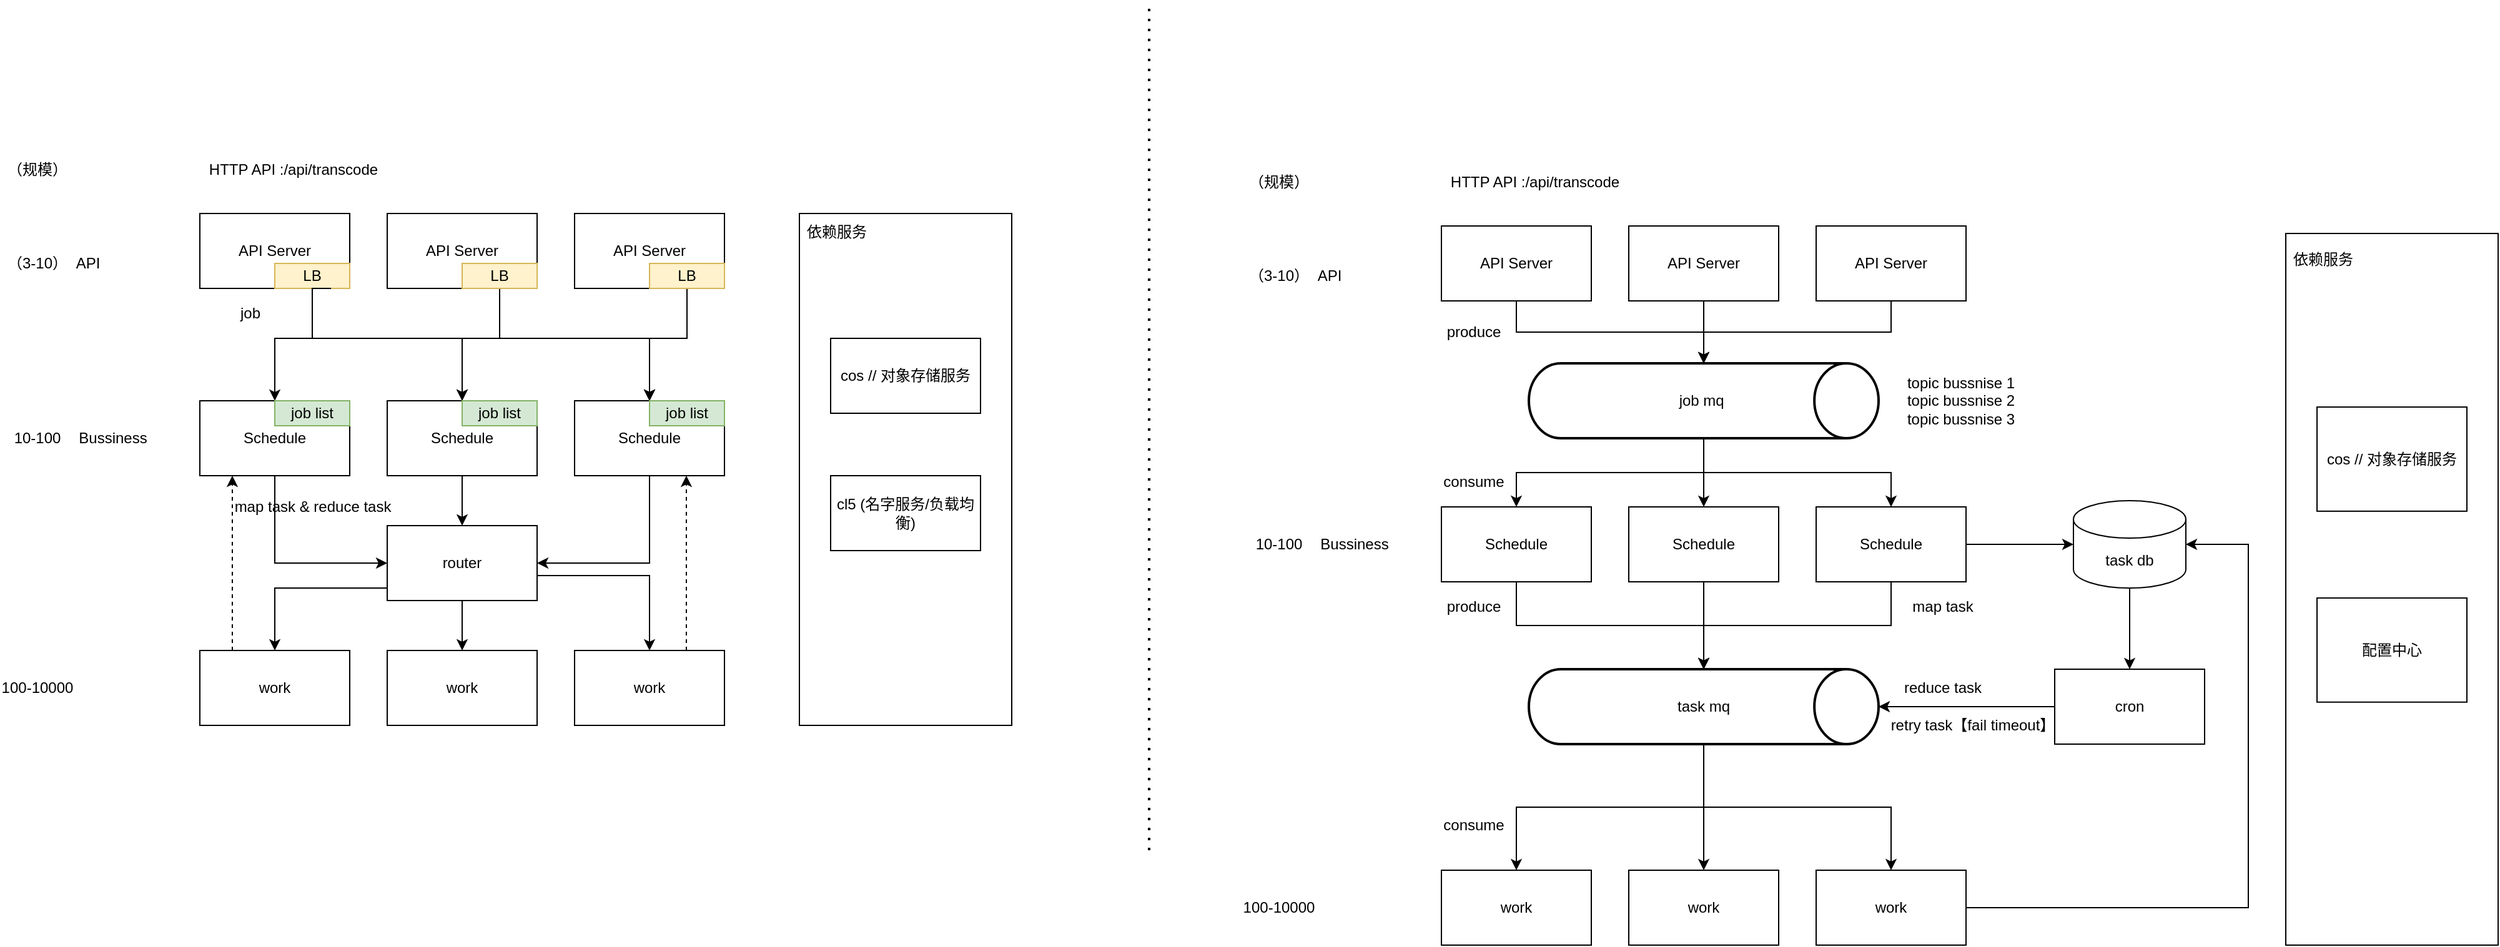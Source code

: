 <mxfile version="20.3.3" type="github"><diagram id="g4YBEnjiZ_k9PuE5IaUu" name="第 1 页"><mxGraphModel dx="1773" dy="1621" grid="1" gridSize="10" guides="1" tooltips="1" connect="1" arrows="1" fold="1" page="1" pageScale="1" pageWidth="827" pageHeight="1169" math="0" shadow="0"><root><mxCell id="0"/><mxCell id="1" parent="0"/><mxCell id="xKbY1_EiH0NStnXaUmzT-1" value="API Server" style="rounded=0;whiteSpace=wrap;html=1;" vertex="1" parent="1"><mxGeometry y="150" width="120" height="60" as="geometry"/></mxCell><mxCell id="xKbY1_EiH0NStnXaUmzT-2" value="API Server" style="rounded=0;whiteSpace=wrap;html=1;" vertex="1" parent="1"><mxGeometry x="150" y="150" width="120" height="60" as="geometry"/></mxCell><mxCell id="xKbY1_EiH0NStnXaUmzT-3" value="API Server" style="rounded=0;whiteSpace=wrap;html=1;" vertex="1" parent="1"><mxGeometry x="300" y="150" width="120" height="60" as="geometry"/></mxCell><mxCell id="xKbY1_EiH0NStnXaUmzT-37" style="edgeStyle=orthogonalEdgeStyle;rounded=0;orthogonalLoop=1;jettySize=auto;html=1;" edge="1" parent="1" source="xKbY1_EiH0NStnXaUmzT-4"><mxGeometry relative="1" as="geometry"><mxPoint x="150" y="430" as="targetPoint"/><Array as="points"><mxPoint x="60" y="430"/><mxPoint x="150" y="430"/></Array></mxGeometry></mxCell><mxCell id="xKbY1_EiH0NStnXaUmzT-4" value="Schedule" style="rounded=0;whiteSpace=wrap;html=1;" vertex="1" parent="1"><mxGeometry y="300" width="120" height="60" as="geometry"/></mxCell><mxCell id="xKbY1_EiH0NStnXaUmzT-38" style="edgeStyle=orthogonalEdgeStyle;rounded=0;orthogonalLoop=1;jettySize=auto;html=1;entryX=0.5;entryY=0;entryDx=0;entryDy=0;" edge="1" parent="1" source="xKbY1_EiH0NStnXaUmzT-5" target="xKbY1_EiH0NStnXaUmzT-36"><mxGeometry relative="1" as="geometry"/></mxCell><mxCell id="xKbY1_EiH0NStnXaUmzT-5" value="Schedule" style="rounded=0;whiteSpace=wrap;html=1;" vertex="1" parent="1"><mxGeometry x="150" y="300" width="120" height="60" as="geometry"/></mxCell><mxCell id="xKbY1_EiH0NStnXaUmzT-39" style="edgeStyle=orthogonalEdgeStyle;rounded=0;orthogonalLoop=1;jettySize=auto;html=1;entryX=1;entryY=0.5;entryDx=0;entryDy=0;" edge="1" parent="1" source="xKbY1_EiH0NStnXaUmzT-6" target="xKbY1_EiH0NStnXaUmzT-36"><mxGeometry relative="1" as="geometry"><Array as="points"><mxPoint x="360" y="430"/></Array></mxGeometry></mxCell><mxCell id="xKbY1_EiH0NStnXaUmzT-6" value="Schedule" style="rounded=0;whiteSpace=wrap;html=1;" vertex="1" parent="1"><mxGeometry x="300" y="300" width="120" height="60" as="geometry"/></mxCell><mxCell id="xKbY1_EiH0NStnXaUmzT-7" value="API" style="text;html=1;align=center;verticalAlign=middle;resizable=0;points=[];autosize=1;strokeColor=none;fillColor=none;" vertex="1" parent="1"><mxGeometry x="-110" y="175" width="40" height="30" as="geometry"/></mxCell><mxCell id="xKbY1_EiH0NStnXaUmzT-8" value="Bussiness" style="text;html=1;align=center;verticalAlign=middle;resizable=0;points=[];autosize=1;strokeColor=none;fillColor=none;" vertex="1" parent="1"><mxGeometry x="-110" y="315" width="80" height="30" as="geometry"/></mxCell><mxCell id="xKbY1_EiH0NStnXaUmzT-12" style="edgeStyle=orthogonalEdgeStyle;rounded=0;orthogonalLoop=1;jettySize=auto;html=1;" edge="1" parent="1" source="xKbY1_EiH0NStnXaUmzT-9" target="xKbY1_EiH0NStnXaUmzT-4"><mxGeometry relative="1" as="geometry"><Array as="points"><mxPoint x="90" y="250"/><mxPoint x="60" y="250"/></Array></mxGeometry></mxCell><mxCell id="xKbY1_EiH0NStnXaUmzT-13" style="edgeStyle=orthogonalEdgeStyle;rounded=0;orthogonalLoop=1;jettySize=auto;html=1;" edge="1" parent="1" source="xKbY1_EiH0NStnXaUmzT-9" target="xKbY1_EiH0NStnXaUmzT-5"><mxGeometry relative="1" as="geometry"><Array as="points"><mxPoint x="90" y="250"/><mxPoint x="210" y="250"/></Array></mxGeometry></mxCell><mxCell id="xKbY1_EiH0NStnXaUmzT-9" value="LB" style="rounded=0;whiteSpace=wrap;html=1;fillColor=#fff2cc;strokeColor=#d6b656;" vertex="1" parent="1"><mxGeometry x="60" y="190" width="60" height="20" as="geometry"/></mxCell><mxCell id="xKbY1_EiH0NStnXaUmzT-16" style="edgeStyle=orthogonalEdgeStyle;rounded=0;orthogonalLoop=1;jettySize=auto;html=1;entryX=0.5;entryY=0;entryDx=0;entryDy=0;" edge="1" parent="1" source="xKbY1_EiH0NStnXaUmzT-10" target="xKbY1_EiH0NStnXaUmzT-5"><mxGeometry relative="1" as="geometry"><Array as="points"><mxPoint x="240" y="250"/><mxPoint x="210" y="250"/></Array></mxGeometry></mxCell><mxCell id="xKbY1_EiH0NStnXaUmzT-17" style="edgeStyle=orthogonalEdgeStyle;rounded=0;orthogonalLoop=1;jettySize=auto;html=1;entryX=0.5;entryY=0;entryDx=0;entryDy=0;" edge="1" parent="1" source="xKbY1_EiH0NStnXaUmzT-10" target="xKbY1_EiH0NStnXaUmzT-6"><mxGeometry relative="1" as="geometry"><Array as="points"><mxPoint x="240" y="250"/><mxPoint x="360" y="250"/></Array></mxGeometry></mxCell><mxCell id="xKbY1_EiH0NStnXaUmzT-10" value="LB" style="rounded=0;whiteSpace=wrap;html=1;fillColor=#fff2cc;strokeColor=#d6b656;" vertex="1" parent="1"><mxGeometry x="210" y="190" width="60" height="20" as="geometry"/></mxCell><mxCell id="xKbY1_EiH0NStnXaUmzT-18" style="edgeStyle=orthogonalEdgeStyle;rounded=0;orthogonalLoop=1;jettySize=auto;html=1;" edge="1" parent="1" source="xKbY1_EiH0NStnXaUmzT-11" target="xKbY1_EiH0NStnXaUmzT-6"><mxGeometry relative="1" as="geometry"><Array as="points"><mxPoint x="390" y="250"/><mxPoint x="360" y="250"/></Array></mxGeometry></mxCell><mxCell id="xKbY1_EiH0NStnXaUmzT-11" value="LB" style="rounded=0;whiteSpace=wrap;html=1;fillColor=#fff2cc;strokeColor=#d6b656;" vertex="1" parent="1"><mxGeometry x="360" y="190" width="60" height="20" as="geometry"/></mxCell><mxCell id="xKbY1_EiH0NStnXaUmzT-15" style="edgeStyle=orthogonalEdgeStyle;rounded=0;orthogonalLoop=1;jettySize=auto;html=1;entryX=0.5;entryY=0;entryDx=0;entryDy=0;exitX=0.75;exitY=1;exitDx=0;exitDy=0;" edge="1" parent="1" source="xKbY1_EiH0NStnXaUmzT-9" target="xKbY1_EiH0NStnXaUmzT-6"><mxGeometry relative="1" as="geometry"><mxPoint x="100" y="220" as="sourcePoint"/><mxPoint x="220" y="310" as="targetPoint"/><Array as="points"><mxPoint x="90" y="210"/><mxPoint x="90" y="250"/><mxPoint x="360" y="250"/></Array></mxGeometry></mxCell><mxCell id="xKbY1_EiH0NStnXaUmzT-19" value="HTTP API :/api/transcode" style="text;html=1;strokeColor=none;fillColor=none;align=center;verticalAlign=middle;whiteSpace=wrap;rounded=0;" vertex="1" parent="1"><mxGeometry y="100" width="150" height="30" as="geometry"/></mxCell><mxCell id="xKbY1_EiH0NStnXaUmzT-51" style="edgeStyle=orthogonalEdgeStyle;rounded=0;orthogonalLoop=1;jettySize=auto;html=1;entryX=0.5;entryY=1;entryDx=0;entryDy=0;dashed=1;" edge="1" parent="1"><mxGeometry relative="1" as="geometry"><mxPoint x="26" y="500" as="sourcePoint"/><mxPoint x="26" y="360" as="targetPoint"/><Array as="points"><mxPoint x="26" y="400"/><mxPoint x="26" y="400"/></Array></mxGeometry></mxCell><mxCell id="xKbY1_EiH0NStnXaUmzT-25" value="work" style="rounded=0;whiteSpace=wrap;html=1;" vertex="1" parent="1"><mxGeometry y="500" width="120" height="60" as="geometry"/></mxCell><mxCell id="xKbY1_EiH0NStnXaUmzT-26" value="work" style="rounded=0;whiteSpace=wrap;html=1;" vertex="1" parent="1"><mxGeometry x="150" y="500" width="120" height="60" as="geometry"/></mxCell><mxCell id="xKbY1_EiH0NStnXaUmzT-27" value="work" style="rounded=0;whiteSpace=wrap;html=1;" vertex="1" parent="1"><mxGeometry x="300" y="500" width="120" height="60" as="geometry"/></mxCell><mxCell id="xKbY1_EiH0NStnXaUmzT-40" style="edgeStyle=orthogonalEdgeStyle;rounded=0;orthogonalLoop=1;jettySize=auto;html=1;" edge="1" parent="1" source="xKbY1_EiH0NStnXaUmzT-36" target="xKbY1_EiH0NStnXaUmzT-25"><mxGeometry relative="1" as="geometry"><Array as="points"><mxPoint x="60" y="450"/></Array></mxGeometry></mxCell><mxCell id="xKbY1_EiH0NStnXaUmzT-41" value="" style="edgeStyle=orthogonalEdgeStyle;rounded=0;orthogonalLoop=1;jettySize=auto;html=1;" edge="1" parent="1" source="xKbY1_EiH0NStnXaUmzT-36" target="xKbY1_EiH0NStnXaUmzT-26"><mxGeometry relative="1" as="geometry"/></mxCell><mxCell id="xKbY1_EiH0NStnXaUmzT-42" style="edgeStyle=orthogonalEdgeStyle;rounded=0;orthogonalLoop=1;jettySize=auto;html=1;" edge="1" parent="1" source="xKbY1_EiH0NStnXaUmzT-36" target="xKbY1_EiH0NStnXaUmzT-27"><mxGeometry relative="1" as="geometry"><Array as="points"><mxPoint x="360" y="440"/></Array></mxGeometry></mxCell><mxCell id="xKbY1_EiH0NStnXaUmzT-36" value="router" style="rounded=0;whiteSpace=wrap;html=1;" vertex="1" parent="1"><mxGeometry x="150" y="400" width="120" height="60" as="geometry"/></mxCell><mxCell id="xKbY1_EiH0NStnXaUmzT-44" value="" style="group" vertex="1" connectable="0" parent="1"><mxGeometry x="480" y="150" width="170" height="410" as="geometry"/></mxCell><mxCell id="xKbY1_EiH0NStnXaUmzT-21" value="" style="rounded=0;whiteSpace=wrap;html=1;" vertex="1" parent="xKbY1_EiH0NStnXaUmzT-44"><mxGeometry width="170" height="410" as="geometry"/></mxCell><mxCell id="xKbY1_EiH0NStnXaUmzT-22" value="cos // 对象存储服务" style="rounded=0;whiteSpace=wrap;html=1;" vertex="1" parent="xKbY1_EiH0NStnXaUmzT-44"><mxGeometry x="25" y="100" width="120" height="60" as="geometry"/></mxCell><mxCell id="xKbY1_EiH0NStnXaUmzT-23" value="cl5 (名字服务/负载均衡)" style="rounded=0;whiteSpace=wrap;html=1;" vertex="1" parent="xKbY1_EiH0NStnXaUmzT-44"><mxGeometry x="25" y="210" width="120" height="60" as="geometry"/></mxCell><mxCell id="xKbY1_EiH0NStnXaUmzT-43" value="依赖服务" style="text;html=1;strokeColor=none;fillColor=none;align=center;verticalAlign=middle;whiteSpace=wrap;rounded=0;" vertex="1" parent="xKbY1_EiH0NStnXaUmzT-44"><mxGeometry width="60" height="30" as="geometry"/></mxCell><mxCell id="xKbY1_EiH0NStnXaUmzT-45" value="（3-10）" style="text;html=1;strokeColor=none;fillColor=none;align=center;verticalAlign=middle;whiteSpace=wrap;rounded=0;" vertex="1" parent="1"><mxGeometry x="-160" y="175" width="60" height="30" as="geometry"/></mxCell><mxCell id="xKbY1_EiH0NStnXaUmzT-46" value="10-100" style="text;html=1;strokeColor=none;fillColor=none;align=center;verticalAlign=middle;whiteSpace=wrap;rounded=0;" vertex="1" parent="1"><mxGeometry x="-160" y="315" width="60" height="30" as="geometry"/></mxCell><mxCell id="xKbY1_EiH0NStnXaUmzT-48" value="100-10000" style="text;html=1;strokeColor=none;fillColor=none;align=center;verticalAlign=middle;whiteSpace=wrap;rounded=0;" vertex="1" parent="1"><mxGeometry x="-160" y="515" width="60" height="30" as="geometry"/></mxCell><mxCell id="xKbY1_EiH0NStnXaUmzT-49" value="（规模）" style="text;html=1;strokeColor=none;fillColor=none;align=center;verticalAlign=middle;whiteSpace=wrap;rounded=0;" vertex="1" parent="1"><mxGeometry x="-160" y="100" width="60" height="30" as="geometry"/></mxCell><mxCell id="xKbY1_EiH0NStnXaUmzT-52" style="edgeStyle=orthogonalEdgeStyle;rounded=0;orthogonalLoop=1;jettySize=auto;html=1;dashed=1;" edge="1" parent="1"><mxGeometry relative="1" as="geometry"><mxPoint x="389.5" y="500" as="sourcePoint"/><mxPoint x="389.5" y="360" as="targetPoint"/><Array as="points"/></mxGeometry></mxCell><mxCell id="xKbY1_EiH0NStnXaUmzT-53" value="" style="endArrow=none;dashed=1;html=1;dashPattern=1 3;strokeWidth=2;rounded=0;" edge="1" parent="1"><mxGeometry width="50" height="50" relative="1" as="geometry"><mxPoint x="760" y="660" as="sourcePoint"/><mxPoint x="760" y="-20" as="targetPoint"/></mxGeometry></mxCell><mxCell id="xKbY1_EiH0NStnXaUmzT-89" style="edgeStyle=orthogonalEdgeStyle;rounded=0;orthogonalLoop=1;jettySize=auto;html=1;" edge="1" parent="1" source="xKbY1_EiH0NStnXaUmzT-54" target="xKbY1_EiH0NStnXaUmzT-88"><mxGeometry relative="1" as="geometry"/></mxCell><mxCell id="xKbY1_EiH0NStnXaUmzT-54" value="API Server" style="rounded=0;whiteSpace=wrap;html=1;" vertex="1" parent="1"><mxGeometry x="994" y="160" width="120" height="60" as="geometry"/></mxCell><mxCell id="xKbY1_EiH0NStnXaUmzT-90" style="edgeStyle=orthogonalEdgeStyle;rounded=0;orthogonalLoop=1;jettySize=auto;html=1;entryX=0.5;entryY=0;entryDx=0;entryDy=0;entryPerimeter=0;" edge="1" parent="1" source="xKbY1_EiH0NStnXaUmzT-55" target="xKbY1_EiH0NStnXaUmzT-88"><mxGeometry relative="1" as="geometry"/></mxCell><mxCell id="xKbY1_EiH0NStnXaUmzT-55" value="API Server" style="rounded=0;whiteSpace=wrap;html=1;" vertex="1" parent="1"><mxGeometry x="1144" y="160" width="120" height="60" as="geometry"/></mxCell><mxCell id="xKbY1_EiH0NStnXaUmzT-92" style="edgeStyle=orthogonalEdgeStyle;rounded=0;orthogonalLoop=1;jettySize=auto;html=1;entryX=0.5;entryY=0;entryDx=0;entryDy=0;entryPerimeter=0;" edge="1" parent="1" source="xKbY1_EiH0NStnXaUmzT-56" target="xKbY1_EiH0NStnXaUmzT-88"><mxGeometry relative="1" as="geometry"/></mxCell><mxCell id="xKbY1_EiH0NStnXaUmzT-56" value="API Server" style="rounded=0;whiteSpace=wrap;html=1;" vertex="1" parent="1"><mxGeometry x="1294" y="160" width="120" height="60" as="geometry"/></mxCell><mxCell id="xKbY1_EiH0NStnXaUmzT-105" style="edgeStyle=orthogonalEdgeStyle;rounded=0;orthogonalLoop=1;jettySize=auto;html=1;" edge="1" parent="1" source="xKbY1_EiH0NStnXaUmzT-58" target="xKbY1_EiH0NStnXaUmzT-97"><mxGeometry relative="1" as="geometry"/></mxCell><mxCell id="xKbY1_EiH0NStnXaUmzT-58" value="Schedule" style="rounded=0;whiteSpace=wrap;html=1;" vertex="1" parent="1"><mxGeometry x="994" y="385" width="120" height="60" as="geometry"/></mxCell><mxCell id="xKbY1_EiH0NStnXaUmzT-106" style="edgeStyle=orthogonalEdgeStyle;rounded=0;orthogonalLoop=1;jettySize=auto;html=1;entryX=0.5;entryY=0;entryDx=0;entryDy=0;entryPerimeter=0;" edge="1" parent="1" source="xKbY1_EiH0NStnXaUmzT-60" target="xKbY1_EiH0NStnXaUmzT-97"><mxGeometry relative="1" as="geometry"/></mxCell><mxCell id="xKbY1_EiH0NStnXaUmzT-60" value="Schedule" style="rounded=0;whiteSpace=wrap;html=1;" vertex="1" parent="1"><mxGeometry x="1144" y="385" width="120" height="60" as="geometry"/></mxCell><mxCell id="xKbY1_EiH0NStnXaUmzT-107" style="edgeStyle=orthogonalEdgeStyle;rounded=0;orthogonalLoop=1;jettySize=auto;html=1;entryX=0.5;entryY=0;entryDx=0;entryDy=0;entryPerimeter=0;" edge="1" parent="1" source="xKbY1_EiH0NStnXaUmzT-62" target="xKbY1_EiH0NStnXaUmzT-97"><mxGeometry relative="1" as="geometry"/></mxCell><mxCell id="xKbY1_EiH0NStnXaUmzT-115" style="edgeStyle=orthogonalEdgeStyle;rounded=0;orthogonalLoop=1;jettySize=auto;html=1;" edge="1" parent="1" source="xKbY1_EiH0NStnXaUmzT-62" target="xKbY1_EiH0NStnXaUmzT-111"><mxGeometry relative="1" as="geometry"/></mxCell><mxCell id="xKbY1_EiH0NStnXaUmzT-62" value="Schedule" style="rounded=0;whiteSpace=wrap;html=1;" vertex="1" parent="1"><mxGeometry x="1294" y="385" width="120" height="60" as="geometry"/></mxCell><mxCell id="xKbY1_EiH0NStnXaUmzT-63" value="API" style="text;html=1;align=center;verticalAlign=middle;resizable=0;points=[];autosize=1;strokeColor=none;fillColor=none;" vertex="1" parent="1"><mxGeometry x="884" y="185" width="40" height="30" as="geometry"/></mxCell><mxCell id="xKbY1_EiH0NStnXaUmzT-64" value="Bussiness" style="text;html=1;align=center;verticalAlign=middle;resizable=0;points=[];autosize=1;strokeColor=none;fillColor=none;" vertex="1" parent="1"><mxGeometry x="884" y="400" width="80" height="30" as="geometry"/></mxCell><mxCell id="xKbY1_EiH0NStnXaUmzT-74" value="HTTP API :/api/transcode" style="text;html=1;strokeColor=none;fillColor=none;align=center;verticalAlign=middle;whiteSpace=wrap;rounded=0;" vertex="1" parent="1"><mxGeometry x="994" y="110" width="150" height="30" as="geometry"/></mxCell><mxCell id="xKbY1_EiH0NStnXaUmzT-76" value="work" style="rounded=0;whiteSpace=wrap;html=1;" vertex="1" parent="1"><mxGeometry x="994" y="676" width="120" height="60" as="geometry"/></mxCell><mxCell id="xKbY1_EiH0NStnXaUmzT-77" value="work" style="rounded=0;whiteSpace=wrap;html=1;" vertex="1" parent="1"><mxGeometry x="1144" y="676" width="120" height="60" as="geometry"/></mxCell><mxCell id="xKbY1_EiH0NStnXaUmzT-124" style="edgeStyle=orthogonalEdgeStyle;rounded=0;orthogonalLoop=1;jettySize=auto;html=1;entryX=1;entryY=0.5;entryDx=0;entryDy=0;entryPerimeter=0;" edge="1" parent="1" source="xKbY1_EiH0NStnXaUmzT-78" target="xKbY1_EiH0NStnXaUmzT-111"><mxGeometry relative="1" as="geometry"><mxPoint x="1580" y="420" as="targetPoint"/><Array as="points"><mxPoint x="1640" y="706"/><mxPoint x="1640" y="415"/></Array></mxGeometry></mxCell><mxCell id="xKbY1_EiH0NStnXaUmzT-78" value="work" style="rounded=0;whiteSpace=wrap;html=1;" vertex="1" parent="1"><mxGeometry x="1294" y="676" width="120" height="60" as="geometry"/></mxCell><mxCell id="xKbY1_EiH0NStnXaUmzT-83" value="（3-10）" style="text;html=1;strokeColor=none;fillColor=none;align=center;verticalAlign=middle;whiteSpace=wrap;rounded=0;" vertex="1" parent="1"><mxGeometry x="834" y="185" width="60" height="30" as="geometry"/></mxCell><mxCell id="xKbY1_EiH0NStnXaUmzT-84" value="10-100" style="text;html=1;strokeColor=none;fillColor=none;align=center;verticalAlign=middle;whiteSpace=wrap;rounded=0;" vertex="1" parent="1"><mxGeometry x="834" y="400" width="60" height="30" as="geometry"/></mxCell><mxCell id="xKbY1_EiH0NStnXaUmzT-85" value="100-10000" style="text;html=1;strokeColor=none;fillColor=none;align=center;verticalAlign=middle;whiteSpace=wrap;rounded=0;" vertex="1" parent="1"><mxGeometry x="834" y="691" width="60" height="30" as="geometry"/></mxCell><mxCell id="xKbY1_EiH0NStnXaUmzT-86" value="（规模）" style="text;html=1;strokeColor=none;fillColor=none;align=center;verticalAlign=middle;whiteSpace=wrap;rounded=0;" vertex="1" parent="1"><mxGeometry x="834" y="110" width="60" height="30" as="geometry"/></mxCell><mxCell id="xKbY1_EiH0NStnXaUmzT-94" style="edgeStyle=orthogonalEdgeStyle;rounded=0;orthogonalLoop=1;jettySize=auto;html=1;entryX=0.5;entryY=0;entryDx=0;entryDy=0;" edge="1" parent="1" source="xKbY1_EiH0NStnXaUmzT-88" target="xKbY1_EiH0NStnXaUmzT-58"><mxGeometry relative="1" as="geometry"/></mxCell><mxCell id="xKbY1_EiH0NStnXaUmzT-95" style="edgeStyle=orthogonalEdgeStyle;rounded=0;orthogonalLoop=1;jettySize=auto;html=1;entryX=0.5;entryY=0;entryDx=0;entryDy=0;" edge="1" parent="1" source="xKbY1_EiH0NStnXaUmzT-88" target="xKbY1_EiH0NStnXaUmzT-60"><mxGeometry relative="1" as="geometry"/></mxCell><mxCell id="xKbY1_EiH0NStnXaUmzT-96" style="edgeStyle=orthogonalEdgeStyle;rounded=0;orthogonalLoop=1;jettySize=auto;html=1;" edge="1" parent="1" source="xKbY1_EiH0NStnXaUmzT-88" target="xKbY1_EiH0NStnXaUmzT-62"><mxGeometry relative="1" as="geometry"/></mxCell><mxCell id="xKbY1_EiH0NStnXaUmzT-88" value="job mq&amp;nbsp;" style="strokeWidth=2;html=1;shape=mxgraph.flowchart.direct_data;whiteSpace=wrap;" vertex="1" parent="1"><mxGeometry x="1064" y="270" width="280" height="60" as="geometry"/></mxCell><mxCell id="xKbY1_EiH0NStnXaUmzT-93" value="produce" style="text;html=1;strokeColor=none;fillColor=none;align=center;verticalAlign=middle;whiteSpace=wrap;rounded=0;" vertex="1" parent="1"><mxGeometry x="990" y="230" width="60" height="30" as="geometry"/></mxCell><mxCell id="xKbY1_EiH0NStnXaUmzT-108" style="edgeStyle=orthogonalEdgeStyle;rounded=0;orthogonalLoop=1;jettySize=auto;html=1;entryX=0.5;entryY=0;entryDx=0;entryDy=0;" edge="1" parent="1" source="xKbY1_EiH0NStnXaUmzT-97" target="xKbY1_EiH0NStnXaUmzT-76"><mxGeometry relative="1" as="geometry"/></mxCell><mxCell id="xKbY1_EiH0NStnXaUmzT-109" style="edgeStyle=orthogonalEdgeStyle;rounded=0;orthogonalLoop=1;jettySize=auto;html=1;entryX=0.5;entryY=0;entryDx=0;entryDy=0;" edge="1" parent="1" source="xKbY1_EiH0NStnXaUmzT-97" target="xKbY1_EiH0NStnXaUmzT-77"><mxGeometry relative="1" as="geometry"/></mxCell><mxCell id="xKbY1_EiH0NStnXaUmzT-110" style="edgeStyle=orthogonalEdgeStyle;rounded=0;orthogonalLoop=1;jettySize=auto;html=1;" edge="1" parent="1" source="xKbY1_EiH0NStnXaUmzT-97" target="xKbY1_EiH0NStnXaUmzT-78"><mxGeometry relative="1" as="geometry"/></mxCell><mxCell id="xKbY1_EiH0NStnXaUmzT-97" value="task mq" style="strokeWidth=2;html=1;shape=mxgraph.flowchart.direct_data;whiteSpace=wrap;" vertex="1" parent="1"><mxGeometry x="1064" y="515" width="280" height="60" as="geometry"/></mxCell><mxCell id="xKbY1_EiH0NStnXaUmzT-99" value="job list" style="rounded=0;whiteSpace=wrap;html=1;fillColor=#d5e8d4;strokeColor=#82b366;" vertex="1" parent="1"><mxGeometry x="60" y="300" width="60" height="20" as="geometry"/></mxCell><mxCell id="xKbY1_EiH0NStnXaUmzT-100" value="job list" style="rounded=0;whiteSpace=wrap;html=1;fillColor=#d5e8d4;strokeColor=#82b366;" vertex="1" parent="1"><mxGeometry x="210" y="300" width="60" height="20" as="geometry"/></mxCell><mxCell id="xKbY1_EiH0NStnXaUmzT-101" value="job list" style="rounded=0;whiteSpace=wrap;html=1;fillColor=#d5e8d4;strokeColor=#82b366;" vertex="1" parent="1"><mxGeometry x="360" y="300" width="60" height="20" as="geometry"/></mxCell><mxCell id="xKbY1_EiH0NStnXaUmzT-102" value="job" style="text;html=1;align=center;verticalAlign=middle;resizable=0;points=[];autosize=1;strokeColor=none;fillColor=none;" vertex="1" parent="1"><mxGeometry x="20" y="215" width="40" height="30" as="geometry"/></mxCell><mxCell id="xKbY1_EiH0NStnXaUmzT-103" value="map task &amp;amp; reduce task" style="text;html=1;align=center;verticalAlign=middle;resizable=0;points=[];autosize=1;strokeColor=none;fillColor=none;" vertex="1" parent="1"><mxGeometry x="15" y="370" width="150" height="30" as="geometry"/></mxCell><mxCell id="xKbY1_EiH0NStnXaUmzT-119" style="edgeStyle=orthogonalEdgeStyle;rounded=0;orthogonalLoop=1;jettySize=auto;html=1;entryX=0.5;entryY=0;entryDx=0;entryDy=0;" edge="1" parent="1" source="xKbY1_EiH0NStnXaUmzT-111" target="xKbY1_EiH0NStnXaUmzT-114"><mxGeometry relative="1" as="geometry"><Array as="points"/></mxGeometry></mxCell><mxCell id="xKbY1_EiH0NStnXaUmzT-111" value="task db" style="shape=cylinder3;whiteSpace=wrap;html=1;boundedLbl=1;backgroundOutline=1;size=15;" vertex="1" parent="1"><mxGeometry x="1500" y="380" width="90" height="70" as="geometry"/></mxCell><mxCell id="xKbY1_EiH0NStnXaUmzT-120" style="edgeStyle=orthogonalEdgeStyle;rounded=0;orthogonalLoop=1;jettySize=auto;html=1;entryX=1;entryY=0.5;entryDx=0;entryDy=0;entryPerimeter=0;" edge="1" parent="1" source="xKbY1_EiH0NStnXaUmzT-114" target="xKbY1_EiH0NStnXaUmzT-97"><mxGeometry relative="1" as="geometry"/></mxCell><mxCell id="xKbY1_EiH0NStnXaUmzT-114" value="cron" style="rounded=0;whiteSpace=wrap;html=1;" vertex="1" parent="1"><mxGeometry x="1485" y="515" width="120" height="60" as="geometry"/></mxCell><mxCell id="xKbY1_EiH0NStnXaUmzT-116" value="produce" style="text;html=1;strokeColor=none;fillColor=none;align=center;verticalAlign=middle;whiteSpace=wrap;rounded=0;" vertex="1" parent="1"><mxGeometry x="990" y="450" width="60" height="30" as="geometry"/></mxCell><mxCell id="xKbY1_EiH0NStnXaUmzT-117" value="consume" style="text;html=1;strokeColor=none;fillColor=none;align=center;verticalAlign=middle;whiteSpace=wrap;rounded=0;" vertex="1" parent="1"><mxGeometry x="990" y="350" width="60" height="30" as="geometry"/></mxCell><mxCell id="xKbY1_EiH0NStnXaUmzT-118" value="consume" style="text;html=1;strokeColor=none;fillColor=none;align=center;verticalAlign=middle;whiteSpace=wrap;rounded=0;" vertex="1" parent="1"><mxGeometry x="990" y="625" width="60" height="30" as="geometry"/></mxCell><mxCell id="xKbY1_EiH0NStnXaUmzT-121" value="map task" style="text;html=1;align=center;verticalAlign=middle;resizable=0;points=[];autosize=1;strokeColor=none;fillColor=none;" vertex="1" parent="1"><mxGeometry x="1360" y="450" width="70" height="30" as="geometry"/></mxCell><mxCell id="xKbY1_EiH0NStnXaUmzT-122" value="reduce task" style="text;html=1;align=center;verticalAlign=middle;resizable=0;points=[];autosize=1;strokeColor=none;fillColor=none;" vertex="1" parent="1"><mxGeometry x="1350" y="515" width="90" height="30" as="geometry"/></mxCell><mxCell id="xKbY1_EiH0NStnXaUmzT-123" value="retry task【fail timeout】" style="text;html=1;align=center;verticalAlign=middle;resizable=0;points=[];autosize=1;strokeColor=none;fillColor=none;" vertex="1" parent="1"><mxGeometry x="1344" y="545" width="150" height="30" as="geometry"/></mxCell><mxCell id="xKbY1_EiH0NStnXaUmzT-126" value="" style="group" vertex="1" connectable="0" parent="1"><mxGeometry x="1670" y="166" width="170" height="570" as="geometry"/></mxCell><mxCell id="xKbY1_EiH0NStnXaUmzT-127" value="" style="rounded=0;whiteSpace=wrap;html=1;" vertex="1" parent="xKbY1_EiH0NStnXaUmzT-126"><mxGeometry width="170" height="570" as="geometry"/></mxCell><mxCell id="xKbY1_EiH0NStnXaUmzT-128" value="cos // 对象存储服务" style="rounded=0;whiteSpace=wrap;html=1;" vertex="1" parent="xKbY1_EiH0NStnXaUmzT-126"><mxGeometry x="25" y="139.024" width="120" height="83.415" as="geometry"/></mxCell><mxCell id="xKbY1_EiH0NStnXaUmzT-129" value="配置中心" style="rounded=0;whiteSpace=wrap;html=1;" vertex="1" parent="xKbY1_EiH0NStnXaUmzT-126"><mxGeometry x="25" y="291.951" width="120" height="83.415" as="geometry"/></mxCell><mxCell id="xKbY1_EiH0NStnXaUmzT-130" value="依赖服务" style="text;html=1;strokeColor=none;fillColor=none;align=center;verticalAlign=middle;whiteSpace=wrap;rounded=0;" vertex="1" parent="xKbY1_EiH0NStnXaUmzT-126"><mxGeometry width="60" height="41.707" as="geometry"/></mxCell><mxCell id="xKbY1_EiH0NStnXaUmzT-131" value="topic bussnise 1&lt;br&gt;topic bussnise 2&lt;br&gt;topic bussnise 3" style="text;html=1;strokeColor=none;fillColor=none;align=center;verticalAlign=middle;whiteSpace=wrap;rounded=0;" vertex="1" parent="1"><mxGeometry x="1360" y="285" width="100" height="30" as="geometry"/></mxCell></root></mxGraphModel></diagram></mxfile>